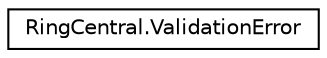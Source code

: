 digraph "Graphical Class Hierarchy"
{
 // LATEX_PDF_SIZE
  edge [fontname="Helvetica",fontsize="10",labelfontname="Helvetica",labelfontsize="10"];
  node [fontname="Helvetica",fontsize="10",shape=record];
  rankdir="LR";
  Node0 [label="RingCentral.ValidationError",height=0.2,width=0.4,color="black", fillcolor="white", style="filled",URL="$classRingCentral_1_1ValidationError.html",tooltip=" "];
}
